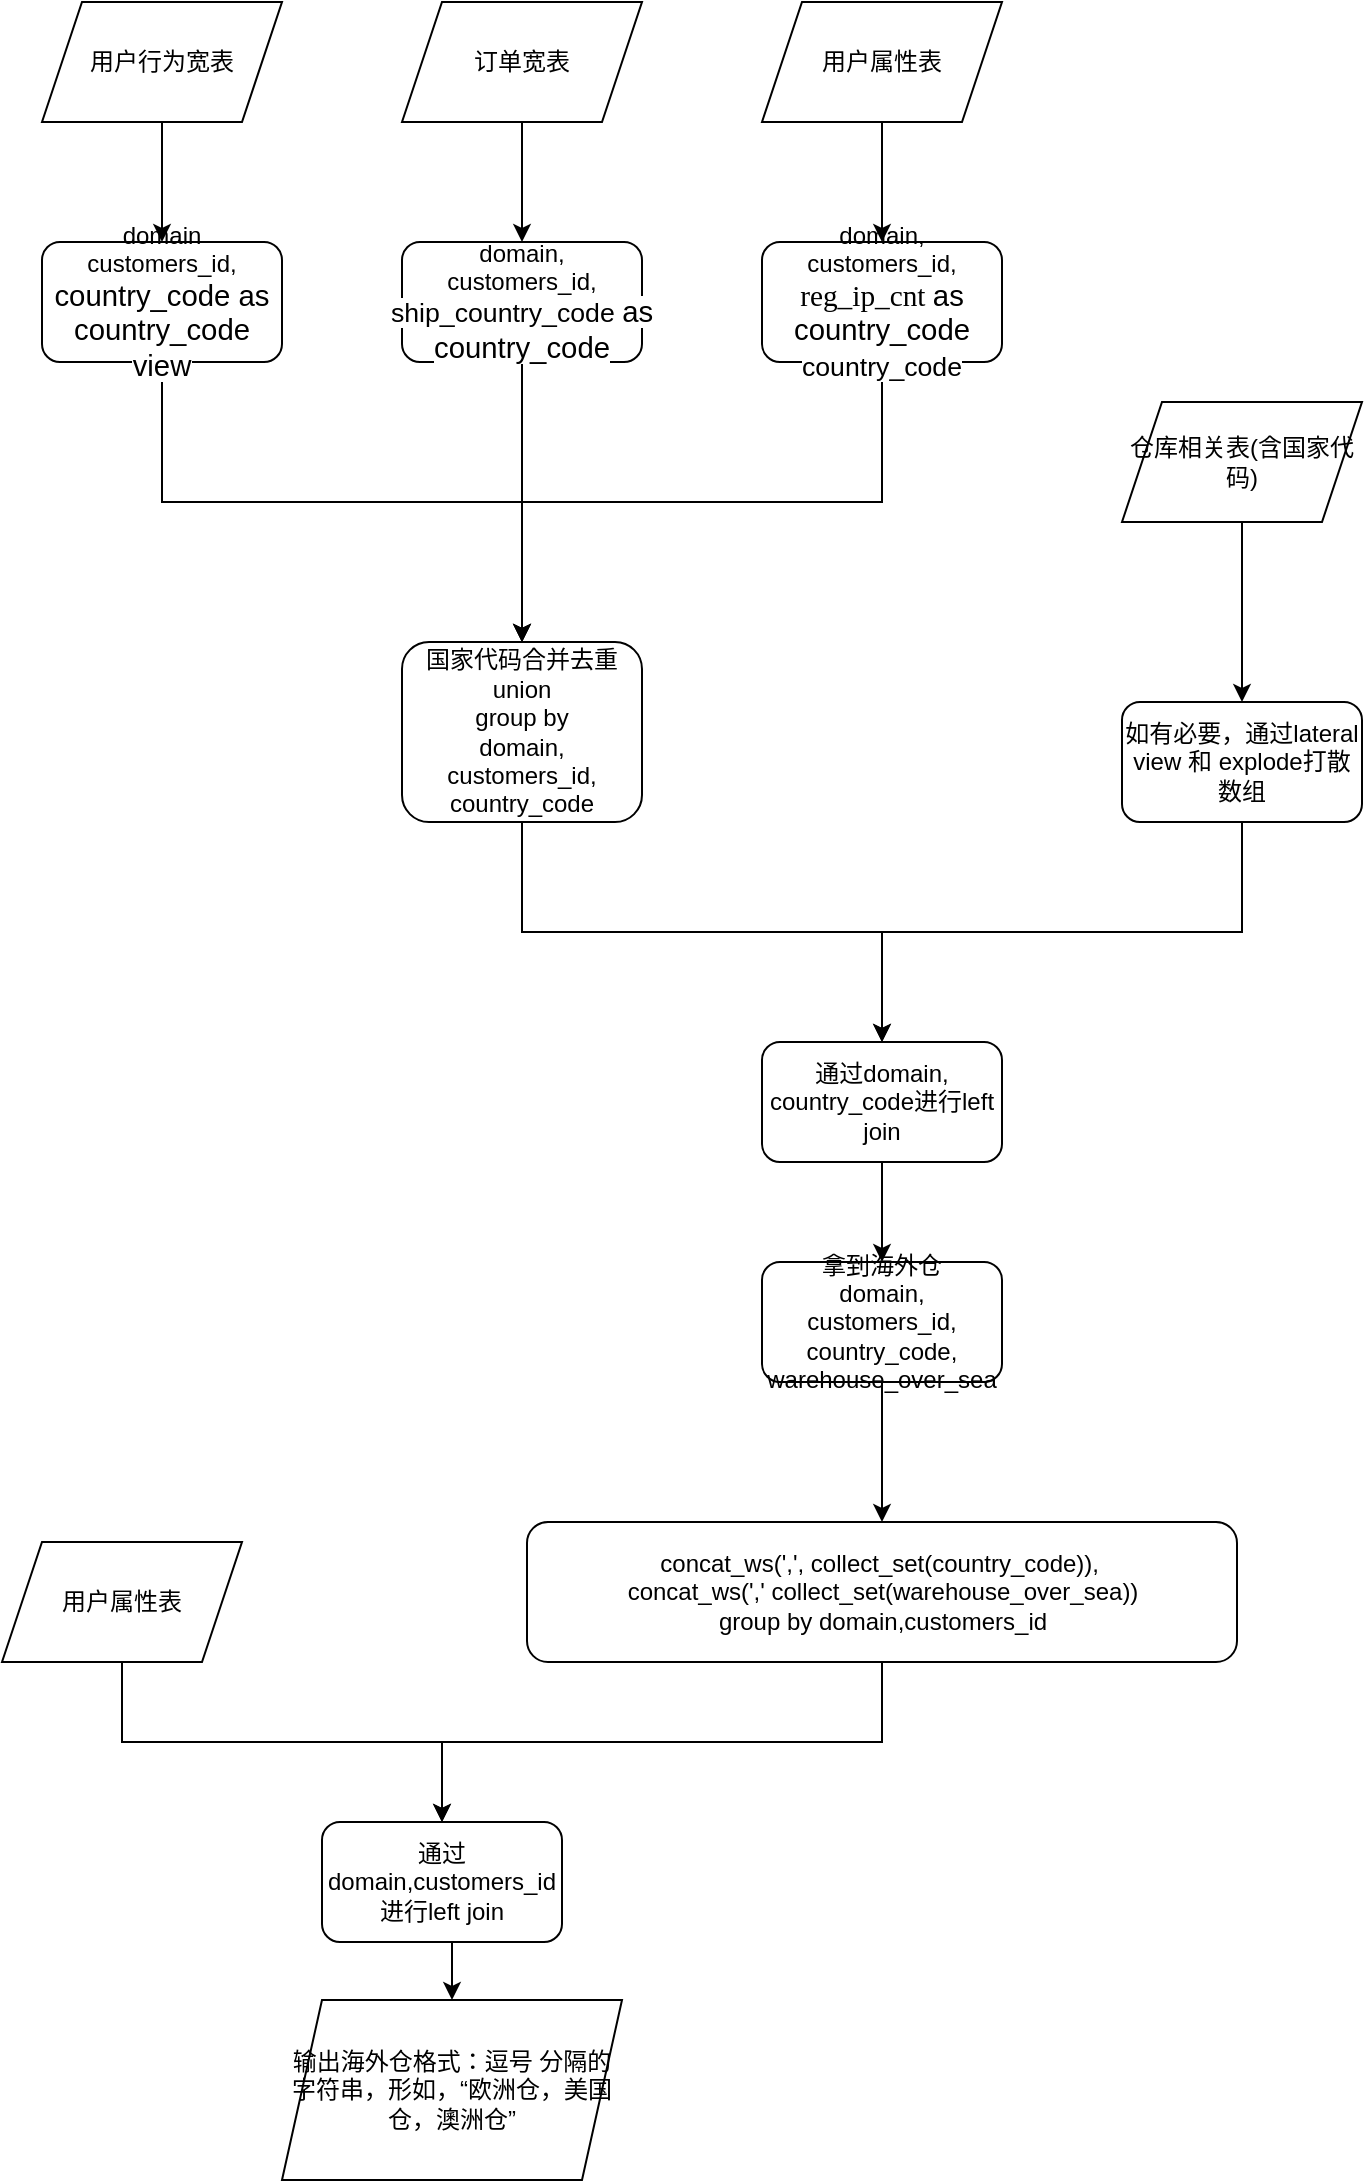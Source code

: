 <mxfile version="14.5.6" type="github">
  <diagram id="C5RBs43oDa-KdzZeNtuy" name="Page-1">
    <mxGraphModel dx="1246" dy="677" grid="1" gridSize="10" guides="1" tooltips="1" connect="1" arrows="1" fold="1" page="1" pageScale="1" pageWidth="827" pageHeight="1169" math="0" shadow="0">
      <root>
        <mxCell id="WIyWlLk6GJQsqaUBKTNV-0" />
        <mxCell id="WIyWlLk6GJQsqaUBKTNV-1" parent="WIyWlLk6GJQsqaUBKTNV-0" />
        <mxCell id="lj9EPyaLKJmnDl6cMXGN-10" style="edgeStyle=orthogonalEdgeStyle;rounded=0;orthogonalLoop=1;jettySize=auto;html=1;exitX=0.5;exitY=1;exitDx=0;exitDy=0;" edge="1" parent="WIyWlLk6GJQsqaUBKTNV-1" source="lj9EPyaLKJmnDl6cMXGN-3" target="lj9EPyaLKJmnDl6cMXGN-5">
          <mxGeometry relative="1" as="geometry" />
        </mxCell>
        <mxCell id="lj9EPyaLKJmnDl6cMXGN-3" value="用户行为宽表" style="shape=parallelogram;perimeter=parallelogramPerimeter;whiteSpace=wrap;html=1;fixedSize=1;" vertex="1" parent="WIyWlLk6GJQsqaUBKTNV-1">
          <mxGeometry x="140" y="80" width="120" height="60" as="geometry" />
        </mxCell>
        <mxCell id="lj9EPyaLKJmnDl6cMXGN-11" style="edgeStyle=orthogonalEdgeStyle;rounded=0;orthogonalLoop=1;jettySize=auto;html=1;exitX=0.5;exitY=1;exitDx=0;exitDy=0;" edge="1" parent="WIyWlLk6GJQsqaUBKTNV-1" source="lj9EPyaLKJmnDl6cMXGN-4" target="lj9EPyaLKJmnDl6cMXGN-7">
          <mxGeometry relative="1" as="geometry" />
        </mxCell>
        <mxCell id="lj9EPyaLKJmnDl6cMXGN-4" value="订单宽表" style="shape=parallelogram;perimeter=parallelogramPerimeter;whiteSpace=wrap;html=1;fixedSize=1;" vertex="1" parent="WIyWlLk6GJQsqaUBKTNV-1">
          <mxGeometry x="320" y="80" width="120" height="60" as="geometry" />
        </mxCell>
        <mxCell id="lj9EPyaLKJmnDl6cMXGN-14" style="edgeStyle=orthogonalEdgeStyle;rounded=0;orthogonalLoop=1;jettySize=auto;html=1;exitX=0.5;exitY=1;exitDx=0;exitDy=0;entryX=0.5;entryY=0;entryDx=0;entryDy=0;" edge="1" parent="WIyWlLk6GJQsqaUBKTNV-1" source="lj9EPyaLKJmnDl6cMXGN-5" target="lj9EPyaLKJmnDl6cMXGN-13">
          <mxGeometry relative="1" as="geometry" />
        </mxCell>
        <mxCell id="lj9EPyaLKJmnDl6cMXGN-5" value="domain&lt;br&gt;customers_id, &lt;span style=&quot;font-family: &amp;#34;arial&amp;#34; ; font-size: 14.667px ; text-align: left ; background-color: rgb(255 , 255 , 255)&quot;&gt;country_code as country_code&lt;br&gt;view&lt;br&gt;&lt;/span&gt;" style="rounded=1;whiteSpace=wrap;html=1;" vertex="1" parent="WIyWlLk6GJQsqaUBKTNV-1">
          <mxGeometry x="140" y="200" width="120" height="60" as="geometry" />
        </mxCell>
        <mxCell id="lj9EPyaLKJmnDl6cMXGN-12" style="edgeStyle=orthogonalEdgeStyle;rounded=0;orthogonalLoop=1;jettySize=auto;html=1;exitX=0.5;exitY=1;exitDx=0;exitDy=0;" edge="1" parent="WIyWlLk6GJQsqaUBKTNV-1" source="lj9EPyaLKJmnDl6cMXGN-6" target="lj9EPyaLKJmnDl6cMXGN-8">
          <mxGeometry relative="1" as="geometry" />
        </mxCell>
        <mxCell id="lj9EPyaLKJmnDl6cMXGN-6" value="用户属性表" style="shape=parallelogram;perimeter=parallelogramPerimeter;whiteSpace=wrap;html=1;fixedSize=1;" vertex="1" parent="WIyWlLk6GJQsqaUBKTNV-1">
          <mxGeometry x="500" y="80" width="120" height="60" as="geometry" />
        </mxCell>
        <mxCell id="lj9EPyaLKJmnDl6cMXGN-17" style="edgeStyle=orthogonalEdgeStyle;rounded=0;orthogonalLoop=1;jettySize=auto;html=1;exitX=0.5;exitY=1;exitDx=0;exitDy=0;entryX=0.5;entryY=0;entryDx=0;entryDy=0;" edge="1" parent="WIyWlLk6GJQsqaUBKTNV-1" source="lj9EPyaLKJmnDl6cMXGN-7" target="lj9EPyaLKJmnDl6cMXGN-13">
          <mxGeometry relative="1" as="geometry" />
        </mxCell>
        <mxCell id="lj9EPyaLKJmnDl6cMXGN-7" value="domain,&lt;br&gt;customers_id, &lt;span style=&quot;font-family: &amp;#34;arial&amp;#34; ; font-size: 13.333px ; text-align: left ; background-color: rgb(255 , 255 , 255)&quot;&gt;ship_country_code&amp;nbsp;&lt;/span&gt;&lt;span style=&quot;font-family: &amp;#34;arial&amp;#34; ; font-size: 14.667px ; text-align: left ; background-color: rgb(255 , 255 , 255)&quot;&gt;as country_code&lt;/span&gt;" style="rounded=1;whiteSpace=wrap;html=1;" vertex="1" parent="WIyWlLk6GJQsqaUBKTNV-1">
          <mxGeometry x="320" y="200" width="120" height="60" as="geometry" />
        </mxCell>
        <mxCell id="lj9EPyaLKJmnDl6cMXGN-18" style="edgeStyle=orthogonalEdgeStyle;rounded=0;orthogonalLoop=1;jettySize=auto;html=1;exitX=0.5;exitY=1;exitDx=0;exitDy=0;" edge="1" parent="WIyWlLk6GJQsqaUBKTNV-1" source="lj9EPyaLKJmnDl6cMXGN-8" target="lj9EPyaLKJmnDl6cMXGN-13">
          <mxGeometry relative="1" as="geometry" />
        </mxCell>
        <mxCell id="lj9EPyaLKJmnDl6cMXGN-8" value="domain,&lt;br&gt;customers_id, &lt;span style=&quot;font-family: &amp;#34;simsun&amp;#34; ; font-size: 14.667px ; text-align: left ; background-color: rgb(255 , 255 , 255)&quot;&gt;reg_ip_cnt&amp;nbsp;&lt;/span&gt;&lt;span style=&quot;font-family: &amp;#34;arial&amp;#34; ; font-size: 14.667px ; text-align: left ; background-color: rgb(255 , 255 , 255)&quot;&gt;as country_code&lt;br&gt;&lt;/span&gt;&lt;span style=&quot;font-family: &amp;#34;arial&amp;#34; ; font-size: 13.333px ; text-align: left ; background-color: rgb(255 , 255 , 255)&quot;&gt;country_code&lt;/span&gt;&lt;span style=&quot;font-family: &amp;#34;arial&amp;#34; ; font-size: 14.667px ; text-align: left ; background-color: rgb(255 , 255 , 255)&quot;&gt;&lt;br&gt;&lt;/span&gt;" style="rounded=1;whiteSpace=wrap;html=1;" vertex="1" parent="WIyWlLk6GJQsqaUBKTNV-1">
          <mxGeometry x="500" y="200" width="120" height="60" as="geometry" />
        </mxCell>
        <mxCell id="lj9EPyaLKJmnDl6cMXGN-27" style="edgeStyle=orthogonalEdgeStyle;rounded=0;orthogonalLoop=1;jettySize=auto;html=1;exitX=0.5;exitY=1;exitDx=0;exitDy=0;entryX=0.5;entryY=0;entryDx=0;entryDy=0;" edge="1" parent="WIyWlLk6GJQsqaUBKTNV-1" source="lj9EPyaLKJmnDl6cMXGN-13" target="lj9EPyaLKJmnDl6cMXGN-24">
          <mxGeometry relative="1" as="geometry" />
        </mxCell>
        <mxCell id="lj9EPyaLKJmnDl6cMXGN-13" value="国家代码合并去重&lt;br&gt;union&lt;br&gt;group by &lt;br&gt;domain,&lt;br&gt;customers_id, country_code" style="rounded=1;whiteSpace=wrap;html=1;" vertex="1" parent="WIyWlLk6GJQsqaUBKTNV-1">
          <mxGeometry x="320" y="400" width="120" height="90" as="geometry" />
        </mxCell>
        <mxCell id="lj9EPyaLKJmnDl6cMXGN-28" style="edgeStyle=orthogonalEdgeStyle;rounded=0;orthogonalLoop=1;jettySize=auto;html=1;exitX=0.5;exitY=1;exitDx=0;exitDy=0;entryX=0.5;entryY=0;entryDx=0;entryDy=0;" edge="1" parent="WIyWlLk6GJQsqaUBKTNV-1" source="lj9EPyaLKJmnDl6cMXGN-22" target="lj9EPyaLKJmnDl6cMXGN-24">
          <mxGeometry relative="1" as="geometry" />
        </mxCell>
        <mxCell id="lj9EPyaLKJmnDl6cMXGN-22" value="如有必要，通过lateral view 和 explode打散数组" style="rounded=1;whiteSpace=wrap;html=1;" vertex="1" parent="WIyWlLk6GJQsqaUBKTNV-1">
          <mxGeometry x="680" y="430" width="120" height="60" as="geometry" />
        </mxCell>
        <mxCell id="lj9EPyaLKJmnDl6cMXGN-31" style="edgeStyle=orthogonalEdgeStyle;rounded=0;orthogonalLoop=1;jettySize=auto;html=1;exitX=0.5;exitY=1;exitDx=0;exitDy=0;" edge="1" parent="WIyWlLk6GJQsqaUBKTNV-1" source="lj9EPyaLKJmnDl6cMXGN-24" target="lj9EPyaLKJmnDl6cMXGN-30">
          <mxGeometry relative="1" as="geometry" />
        </mxCell>
        <mxCell id="lj9EPyaLKJmnDl6cMXGN-24" value="通过domain, country_code进行left join" style="rounded=1;whiteSpace=wrap;html=1;" vertex="1" parent="WIyWlLk6GJQsqaUBKTNV-1">
          <mxGeometry x="500" y="600" width="120" height="60" as="geometry" />
        </mxCell>
        <mxCell id="lj9EPyaLKJmnDl6cMXGN-33" style="edgeStyle=orthogonalEdgeStyle;rounded=0;orthogonalLoop=1;jettySize=auto;html=1;exitX=0.5;exitY=1;exitDx=0;exitDy=0;" edge="1" parent="WIyWlLk6GJQsqaUBKTNV-1" source="lj9EPyaLKJmnDl6cMXGN-30" target="lj9EPyaLKJmnDl6cMXGN-32">
          <mxGeometry relative="1" as="geometry" />
        </mxCell>
        <mxCell id="lj9EPyaLKJmnDl6cMXGN-30" value="拿到海外仓&lt;br&gt;domain,&lt;br&gt;customers_id, country_code, warehouse_over_sea" style="rounded=1;whiteSpace=wrap;html=1;" vertex="1" parent="WIyWlLk6GJQsqaUBKTNV-1">
          <mxGeometry x="500" y="710" width="120" height="60" as="geometry" />
        </mxCell>
        <mxCell id="lj9EPyaLKJmnDl6cMXGN-39" style="edgeStyle=orthogonalEdgeStyle;rounded=0;orthogonalLoop=1;jettySize=auto;html=1;exitX=0.5;exitY=1;exitDx=0;exitDy=0;" edge="1" parent="WIyWlLk6GJQsqaUBKTNV-1" source="lj9EPyaLKJmnDl6cMXGN-32" target="lj9EPyaLKJmnDl6cMXGN-37">
          <mxGeometry relative="1" as="geometry" />
        </mxCell>
        <mxCell id="lj9EPyaLKJmnDl6cMXGN-32" value="concat_ws(&#39;,&#39;, collect_set(country_code)),&amp;nbsp;&lt;br&gt;concat_ws(&#39;,&#39; collect_set(warehouse_over_sea))&lt;br&gt;group by domain,customers_id" style="rounded=1;whiteSpace=wrap;html=1;" vertex="1" parent="WIyWlLk6GJQsqaUBKTNV-1">
          <mxGeometry x="382.5" y="840" width="355" height="70" as="geometry" />
        </mxCell>
        <mxCell id="lj9EPyaLKJmnDl6cMXGN-35" style="edgeStyle=orthogonalEdgeStyle;rounded=0;orthogonalLoop=1;jettySize=auto;html=1;exitX=0.5;exitY=1;exitDx=0;exitDy=0;entryX=0.5;entryY=0;entryDx=0;entryDy=0;" edge="1" parent="WIyWlLk6GJQsqaUBKTNV-1" source="lj9EPyaLKJmnDl6cMXGN-34" target="lj9EPyaLKJmnDl6cMXGN-22">
          <mxGeometry relative="1" as="geometry" />
        </mxCell>
        <mxCell id="lj9EPyaLKJmnDl6cMXGN-34" value="&lt;span&gt;仓库相关表(含国家代码)&lt;/span&gt;" style="shape=parallelogram;perimeter=parallelogramPerimeter;whiteSpace=wrap;html=1;fixedSize=1;" vertex="1" parent="WIyWlLk6GJQsqaUBKTNV-1">
          <mxGeometry x="680" y="280" width="120" height="60" as="geometry" />
        </mxCell>
        <mxCell id="lj9EPyaLKJmnDl6cMXGN-38" style="edgeStyle=orthogonalEdgeStyle;rounded=0;orthogonalLoop=1;jettySize=auto;html=1;exitX=0.5;exitY=1;exitDx=0;exitDy=0;entryX=0.5;entryY=0;entryDx=0;entryDy=0;" edge="1" parent="WIyWlLk6GJQsqaUBKTNV-1" source="lj9EPyaLKJmnDl6cMXGN-36" target="lj9EPyaLKJmnDl6cMXGN-37">
          <mxGeometry relative="1" as="geometry" />
        </mxCell>
        <mxCell id="lj9EPyaLKJmnDl6cMXGN-36" value="用户属性表" style="shape=parallelogram;perimeter=parallelogramPerimeter;whiteSpace=wrap;html=1;fixedSize=1;" vertex="1" parent="WIyWlLk6GJQsqaUBKTNV-1">
          <mxGeometry x="120" y="850" width="120" height="60" as="geometry" />
        </mxCell>
        <mxCell id="lj9EPyaLKJmnDl6cMXGN-41" style="edgeStyle=orthogonalEdgeStyle;rounded=0;orthogonalLoop=1;jettySize=auto;html=1;exitX=0.5;exitY=1;exitDx=0;exitDy=0;entryX=0.5;entryY=0;entryDx=0;entryDy=0;" edge="1" parent="WIyWlLk6GJQsqaUBKTNV-1" source="lj9EPyaLKJmnDl6cMXGN-37" target="lj9EPyaLKJmnDl6cMXGN-40">
          <mxGeometry relative="1" as="geometry" />
        </mxCell>
        <mxCell id="lj9EPyaLKJmnDl6cMXGN-37" value="通过domain,customers_id进行left join" style="rounded=1;whiteSpace=wrap;html=1;" vertex="1" parent="WIyWlLk6GJQsqaUBKTNV-1">
          <mxGeometry x="280" y="990" width="120" height="60" as="geometry" />
        </mxCell>
        <mxCell id="lj9EPyaLKJmnDl6cMXGN-40" value="输出海外仓格式：逗号 分隔的字符串，形如，“欧洲仓，美国仓，澳洲仓”" style="shape=parallelogram;perimeter=parallelogramPerimeter;whiteSpace=wrap;html=1;fixedSize=1;" vertex="1" parent="WIyWlLk6GJQsqaUBKTNV-1">
          <mxGeometry x="260" y="1079" width="170" height="90" as="geometry" />
        </mxCell>
      </root>
    </mxGraphModel>
  </diagram>
</mxfile>
